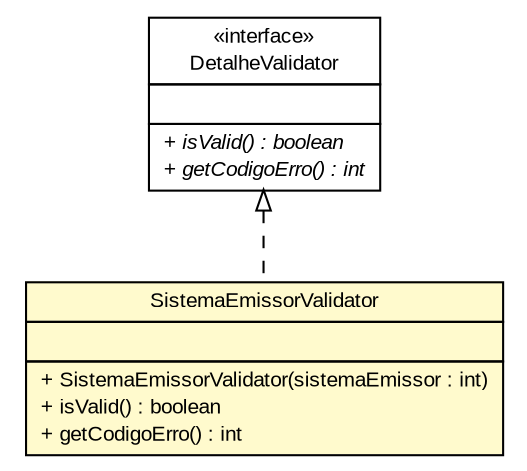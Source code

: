 #!/usr/local/bin/dot
#
# Class diagram 
# Generated by UMLGraph version R5_6 (http://www.umlgraph.org/)
#

digraph G {
	edge [fontname="arial",fontsize=10,labelfontname="arial",labelfontsize=10];
	node [fontname="arial",fontsize=10,shape=plaintext];
	nodesep=0.25;
	ranksep=0.5;
	// br.gov.to.sefaz.arr.processamento.validation.validator.detalhe.arrecadacao.SistemaEmissorValidator
	c786660 [label=<<table title="br.gov.to.sefaz.arr.processamento.validation.validator.detalhe.arrecadacao.SistemaEmissorValidator" border="0" cellborder="1" cellspacing="0" cellpadding="2" port="p" bgcolor="lemonChiffon" href="./SistemaEmissorValidator.html">
		<tr><td><table border="0" cellspacing="0" cellpadding="1">
<tr><td align="center" balign="center"> SistemaEmissorValidator </td></tr>
		</table></td></tr>
		<tr><td><table border="0" cellspacing="0" cellpadding="1">
<tr><td align="left" balign="left">  </td></tr>
		</table></td></tr>
		<tr><td><table border="0" cellspacing="0" cellpadding="1">
<tr><td align="left" balign="left"> + SistemaEmissorValidator(sistemaEmissor : int) </td></tr>
<tr><td align="left" balign="left"> + isValid() : boolean </td></tr>
<tr><td align="left" balign="left"> + getCodigoErro() : int </td></tr>
		</table></td></tr>
		</table>>, URL="./SistemaEmissorValidator.html", fontname="arial", fontcolor="black", fontsize=10.0];
	// br.gov.to.sefaz.arr.processamento.validation.validator.detalhe.DetalheValidator
	c786667 [label=<<table title="br.gov.to.sefaz.arr.processamento.validation.validator.detalhe.DetalheValidator" border="0" cellborder="1" cellspacing="0" cellpadding="2" port="p" href="../DetalheValidator.html">
		<tr><td><table border="0" cellspacing="0" cellpadding="1">
<tr><td align="center" balign="center"> &#171;interface&#187; </td></tr>
<tr><td align="center" balign="center"> DetalheValidator </td></tr>
		</table></td></tr>
		<tr><td><table border="0" cellspacing="0" cellpadding="1">
<tr><td align="left" balign="left">  </td></tr>
		</table></td></tr>
		<tr><td><table border="0" cellspacing="0" cellpadding="1">
<tr><td align="left" balign="left"><font face="arial italic" point-size="10.0"> + isValid() : boolean </font></td></tr>
<tr><td align="left" balign="left"><font face="arial italic" point-size="10.0"> + getCodigoErro() : int </font></td></tr>
		</table></td></tr>
		</table>>, URL="../DetalheValidator.html", fontname="arial", fontcolor="black", fontsize=10.0];
	//br.gov.to.sefaz.arr.processamento.validation.validator.detalhe.arrecadacao.SistemaEmissorValidator implements br.gov.to.sefaz.arr.processamento.validation.validator.detalhe.DetalheValidator
	c786667:p -> c786660:p [dir=back,arrowtail=empty,style=dashed];
}

